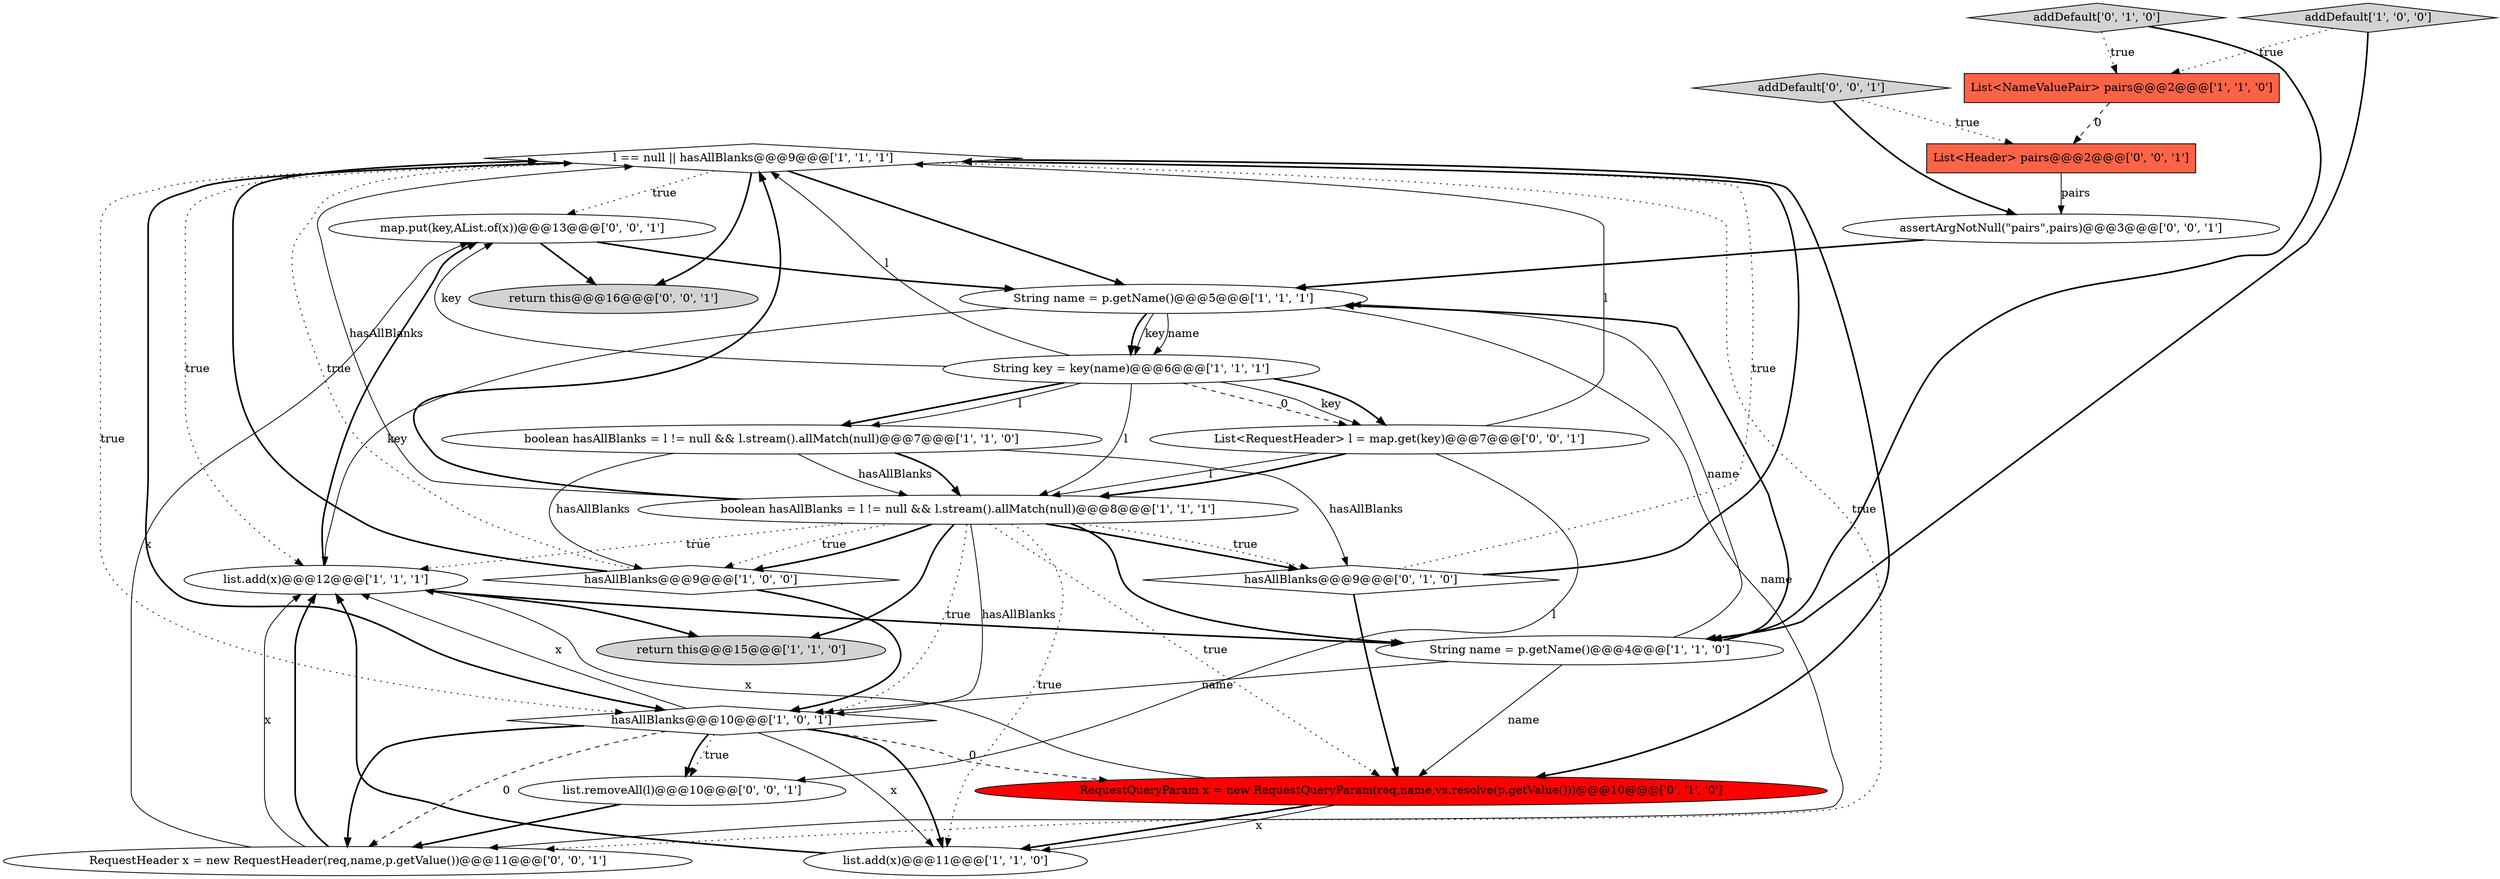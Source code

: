 digraph {
9 [style = filled, label = "l == null || hasAllBlanks@@@9@@@['1', '1', '1']", fillcolor = white, shape = diamond image = "AAA0AAABBB1BBB"];
12 [style = filled, label = "return this@@@15@@@['1', '1', '0']", fillcolor = lightgray, shape = ellipse image = "AAA0AAABBB1BBB"];
23 [style = filled, label = "map.put(key,AList.of(x))@@@13@@@['0', '0', '1']", fillcolor = white, shape = ellipse image = "AAA0AAABBB3BBB"];
20 [style = filled, label = "list.removeAll(l)@@@10@@@['0', '0', '1']", fillcolor = white, shape = ellipse image = "AAA0AAABBB3BBB"];
17 [style = filled, label = "addDefault['0', '0', '1']", fillcolor = lightgray, shape = diamond image = "AAA0AAABBB3BBB"];
18 [style = filled, label = "List<RequestHeader> l = map.get(key)@@@7@@@['0', '0', '1']", fillcolor = white, shape = ellipse image = "AAA0AAABBB3BBB"];
4 [style = filled, label = "String name = p.getName()@@@5@@@['1', '1', '1']", fillcolor = white, shape = ellipse image = "AAA0AAABBB1BBB"];
15 [style = filled, label = "addDefault['0', '1', '0']", fillcolor = lightgray, shape = diamond image = "AAA0AAABBB2BBB"];
13 [style = filled, label = "RequestQueryParam x = new RequestQueryParam(req,name,vs.resolve(p.getValue()))@@@10@@@['0', '1', '0']", fillcolor = red, shape = ellipse image = "AAA1AAABBB2BBB"];
8 [style = filled, label = "addDefault['1', '0', '0']", fillcolor = lightgray, shape = diamond image = "AAA0AAABBB1BBB"];
0 [style = filled, label = "String name = p.getName()@@@4@@@['1', '1', '0']", fillcolor = white, shape = ellipse image = "AAA0AAABBB1BBB"];
3 [style = filled, label = "list.add(x)@@@12@@@['1', '1', '1']", fillcolor = white, shape = ellipse image = "AAA0AAABBB1BBB"];
22 [style = filled, label = "assertArgNotNull(\"pairs\",pairs)@@@3@@@['0', '0', '1']", fillcolor = white, shape = ellipse image = "AAA0AAABBB3BBB"];
2 [style = filled, label = "hasAllBlanks@@@10@@@['1', '0', '1']", fillcolor = white, shape = diamond image = "AAA0AAABBB1BBB"];
16 [style = filled, label = "List<Header> pairs@@@2@@@['0', '0', '1']", fillcolor = tomato, shape = box image = "AAA0AAABBB3BBB"];
19 [style = filled, label = "RequestHeader x = new RequestHeader(req,name,p.getValue())@@@11@@@['0', '0', '1']", fillcolor = white, shape = ellipse image = "AAA0AAABBB3BBB"];
6 [style = filled, label = "boolean hasAllBlanks = l != null && l.stream().allMatch(null)@@@7@@@['1', '1', '0']", fillcolor = white, shape = ellipse image = "AAA0AAABBB1BBB"];
21 [style = filled, label = "return this@@@16@@@['0', '0', '1']", fillcolor = lightgray, shape = ellipse image = "AAA0AAABBB3BBB"];
5 [style = filled, label = "hasAllBlanks@@@9@@@['1', '0', '0']", fillcolor = white, shape = diamond image = "AAA0AAABBB1BBB"];
10 [style = filled, label = "boolean hasAllBlanks = l != null && l.stream().allMatch(null)@@@8@@@['1', '1', '1']", fillcolor = white, shape = ellipse image = "AAA0AAABBB1BBB"];
11 [style = filled, label = "list.add(x)@@@11@@@['1', '1', '0']", fillcolor = white, shape = ellipse image = "AAA0AAABBB1BBB"];
1 [style = filled, label = "String key = key(name)@@@6@@@['1', '1', '1']", fillcolor = white, shape = ellipse image = "AAA0AAABBB1BBB"];
7 [style = filled, label = "List<NameValuePair> pairs@@@2@@@['1', '1', '0']", fillcolor = tomato, shape = box image = "AAA0AAABBB1BBB"];
14 [style = filled, label = "hasAllBlanks@@@9@@@['0', '1', '0']", fillcolor = white, shape = diamond image = "AAA0AAABBB2BBB"];
2->20 [style = dotted, label="true"];
18->10 [style = solid, label="l"];
2->20 [style = bold, label=""];
2->19 [style = bold, label=""];
2->19 [style = dashed, label="0"];
5->9 [style = bold, label=""];
1->23 [style = solid, label="key"];
13->3 [style = solid, label="x"];
9->2 [style = bold, label=""];
1->10 [style = solid, label="l"];
10->14 [style = bold, label=""];
7->16 [style = dashed, label="0"];
10->9 [style = solid, label="hasAllBlanks"];
2->13 [style = dashed, label="0"];
9->4 [style = bold, label=""];
4->19 [style = solid, label="name"];
6->10 [style = solid, label="hasAllBlanks"];
23->4 [style = bold, label=""];
10->3 [style = dotted, label="true"];
8->7 [style = dotted, label="true"];
1->18 [style = bold, label=""];
1->18 [style = dashed, label="0"];
18->9 [style = solid, label="l"];
3->12 [style = bold, label=""];
4->3 [style = solid, label="key"];
17->22 [style = bold, label=""];
10->5 [style = dotted, label="true"];
15->7 [style = dotted, label="true"];
13->11 [style = bold, label=""];
3->0 [style = bold, label=""];
4->1 [style = solid, label="key"];
22->4 [style = bold, label=""];
10->14 [style = dotted, label="true"];
17->16 [style = dotted, label="true"];
13->11 [style = solid, label="x"];
8->0 [style = bold, label=""];
18->20 [style = solid, label="l"];
2->3 [style = solid, label="x"];
5->2 [style = bold, label=""];
3->23 [style = bold, label=""];
9->19 [style = dotted, label="true"];
1->18 [style = solid, label="key"];
1->6 [style = bold, label=""];
10->5 [style = bold, label=""];
18->10 [style = bold, label=""];
23->21 [style = bold, label=""];
10->2 [style = solid, label="hasAllBlanks"];
11->3 [style = bold, label=""];
0->4 [style = bold, label=""];
10->12 [style = bold, label=""];
10->2 [style = dotted, label="true"];
10->11 [style = dotted, label="true"];
10->13 [style = dotted, label="true"];
6->10 [style = bold, label=""];
15->0 [style = bold, label=""];
10->0 [style = bold, label=""];
9->2 [style = dotted, label="true"];
9->23 [style = dotted, label="true"];
4->1 [style = solid, label="name"];
19->23 [style = solid, label="x"];
9->21 [style = bold, label=""];
0->13 [style = solid, label="name"];
6->5 [style = solid, label="hasAllBlanks"];
1->9 [style = solid, label="l"];
1->6 [style = solid, label="l"];
14->9 [style = bold, label=""];
5->9 [style = dotted, label="true"];
4->1 [style = bold, label=""];
16->22 [style = solid, label="pairs"];
10->9 [style = bold, label=""];
14->9 [style = dotted, label="true"];
6->14 [style = solid, label="hasAllBlanks"];
14->13 [style = bold, label=""];
20->19 [style = bold, label=""];
19->3 [style = solid, label="x"];
0->2 [style = solid, label="name"];
0->4 [style = solid, label="name"];
19->3 [style = bold, label=""];
2->11 [style = bold, label=""];
9->3 [style = dotted, label="true"];
9->13 [style = bold, label=""];
2->11 [style = solid, label="x"];
}
